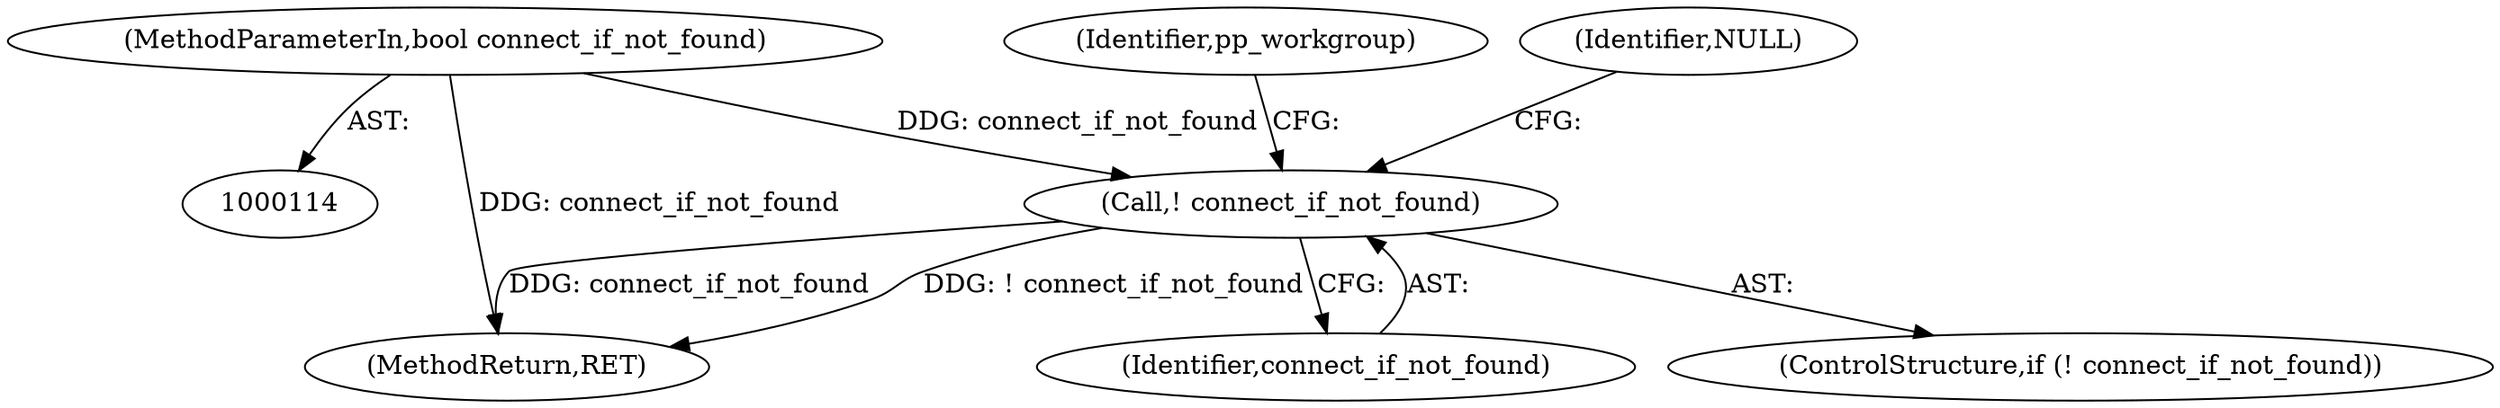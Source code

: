 digraph "0_samba_1ba49b8f389eda3414b14410c7fbcb4041ca06b1@API" {
"1000413" [label="(Call,! connect_if_not_found)"];
"1000117" [label="(MethodParameterIn,bool connect_if_not_found)"];
"1000422" [label="(Identifier,pp_workgroup)"];
"1000417" [label="(Identifier,NULL)"];
"1000412" [label="(ControlStructure,if (! connect_if_not_found))"];
"1000496" [label="(MethodReturn,RET)"];
"1000413" [label="(Call,! connect_if_not_found)"];
"1000117" [label="(MethodParameterIn,bool connect_if_not_found)"];
"1000414" [label="(Identifier,connect_if_not_found)"];
"1000413" -> "1000412"  [label="AST: "];
"1000413" -> "1000414"  [label="CFG: "];
"1000414" -> "1000413"  [label="AST: "];
"1000417" -> "1000413"  [label="CFG: "];
"1000422" -> "1000413"  [label="CFG: "];
"1000413" -> "1000496"  [label="DDG: connect_if_not_found"];
"1000413" -> "1000496"  [label="DDG: ! connect_if_not_found"];
"1000117" -> "1000413"  [label="DDG: connect_if_not_found"];
"1000117" -> "1000114"  [label="AST: "];
"1000117" -> "1000496"  [label="DDG: connect_if_not_found"];
}
